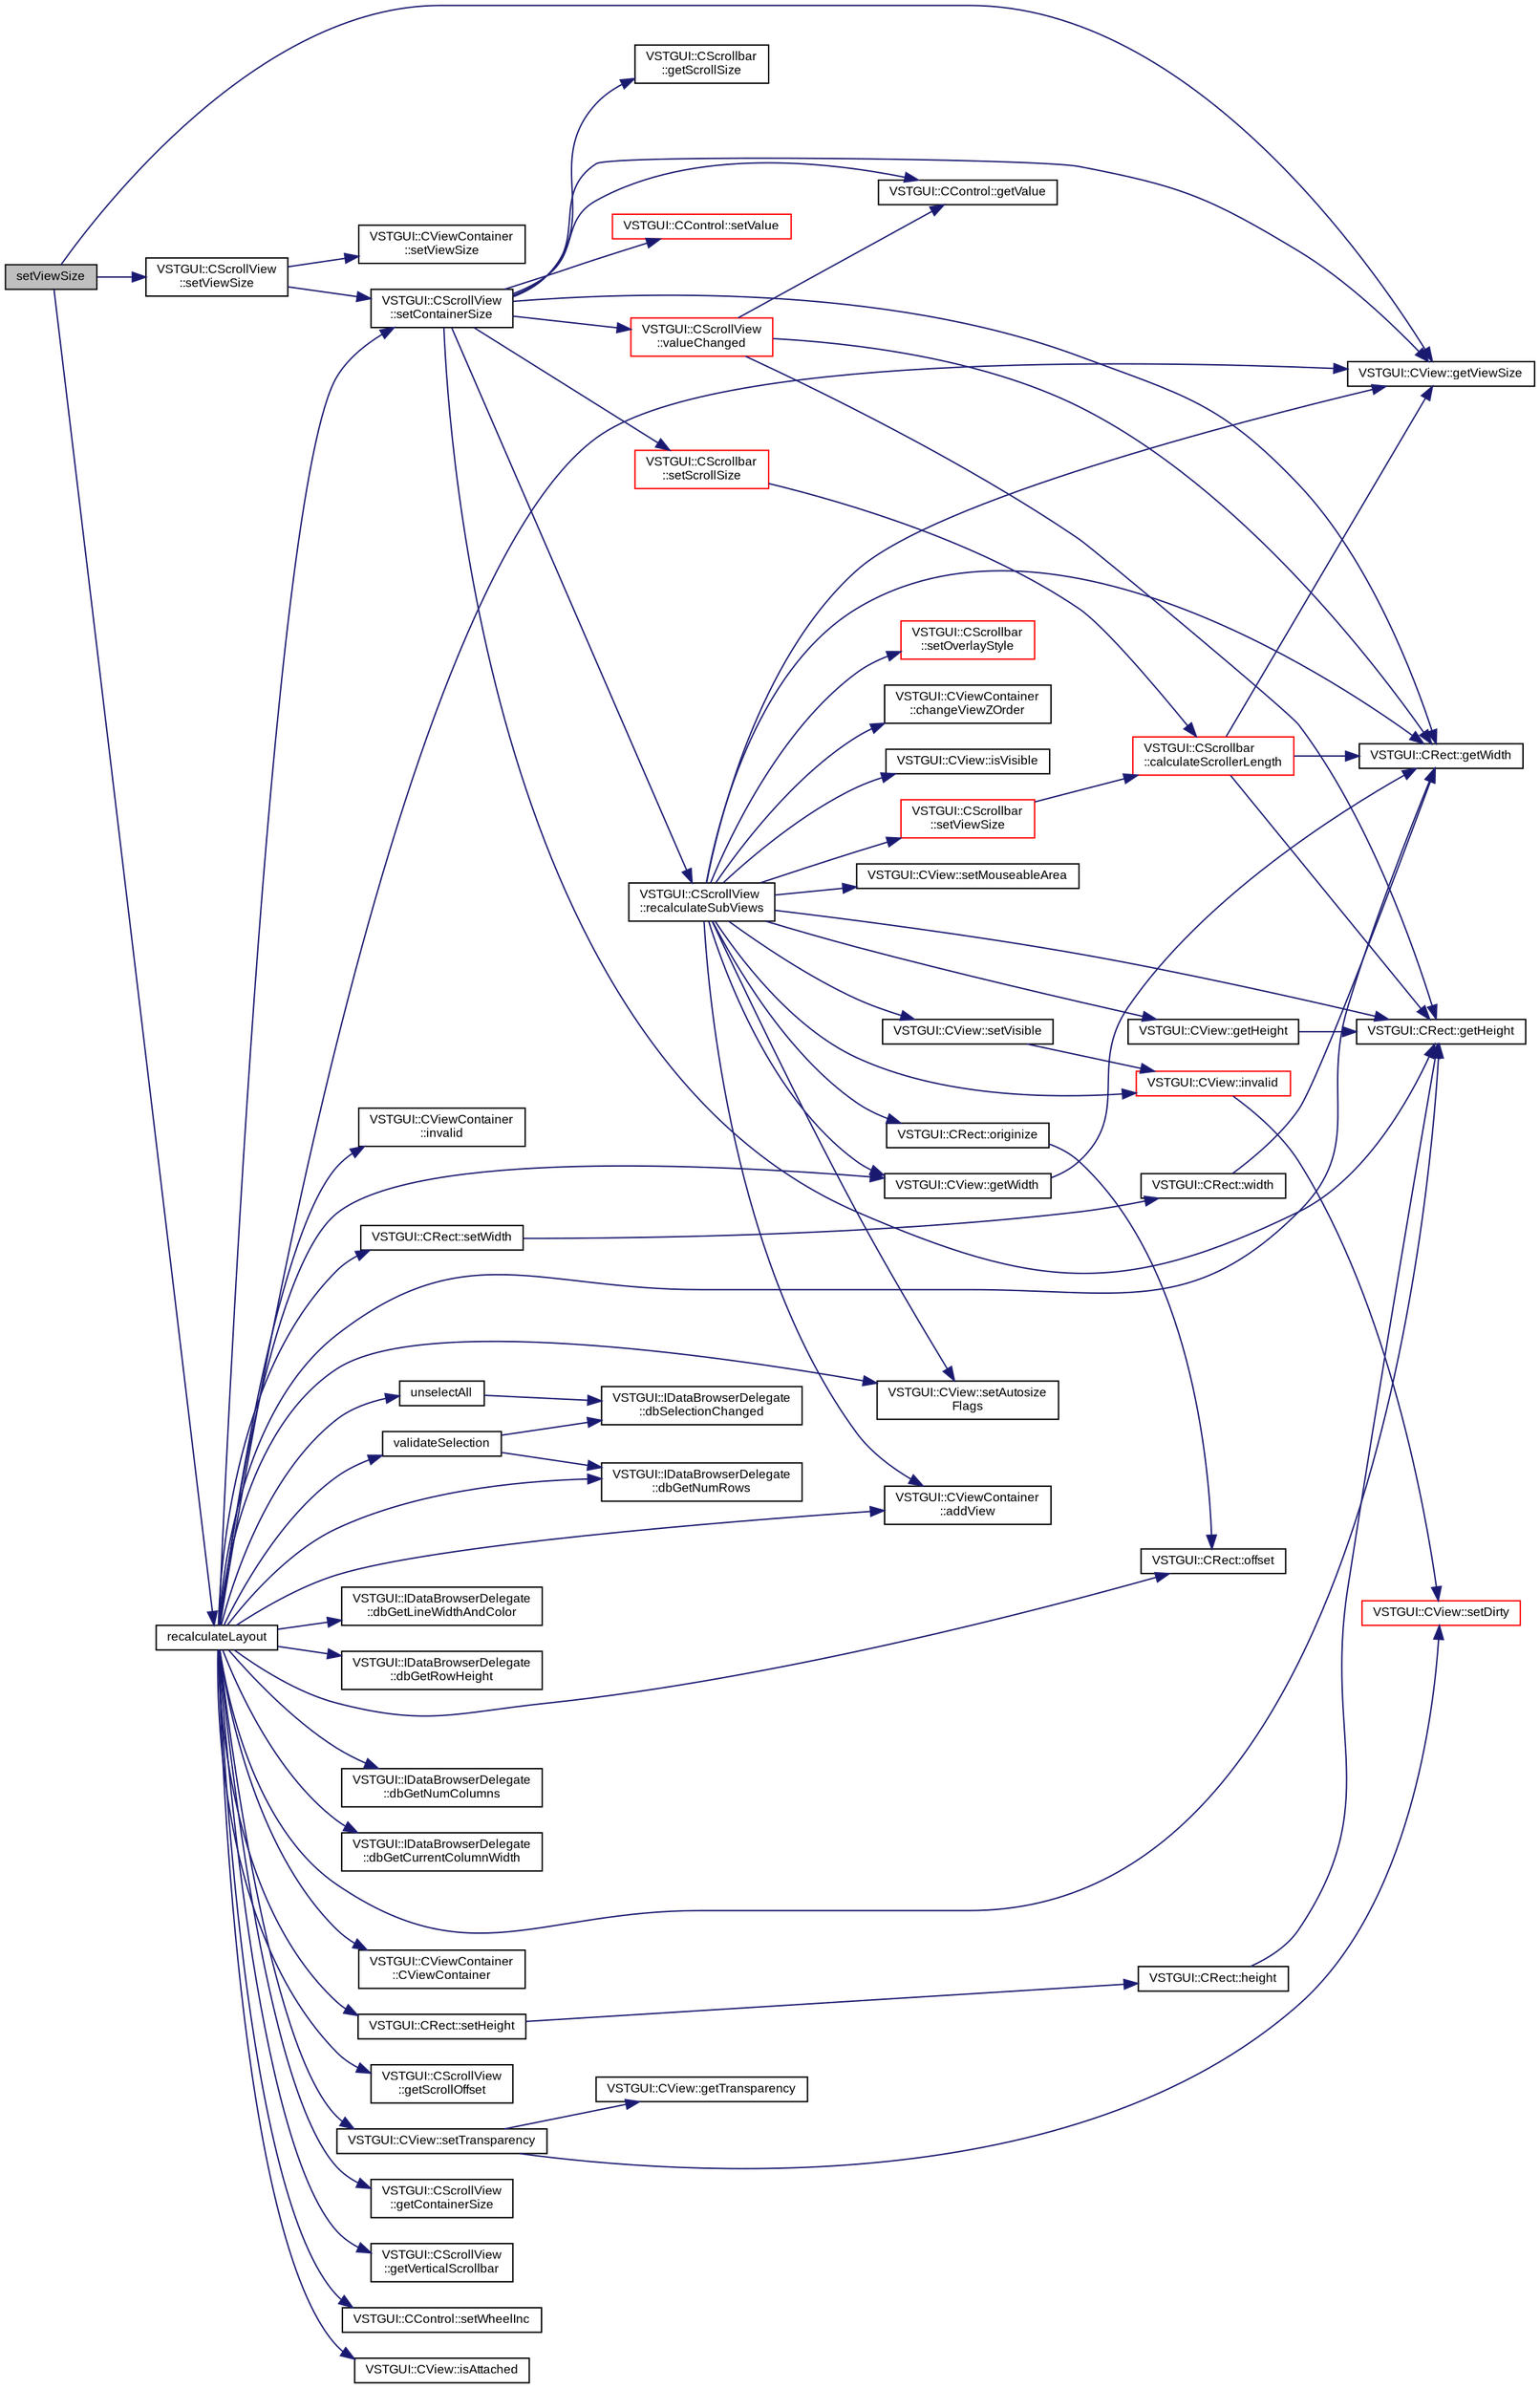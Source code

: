 digraph "setViewSize"
{
  bgcolor="transparent";
  edge [fontname="Arial",fontsize="9",labelfontname="Arial",labelfontsize="9"];
  node [fontname="Arial",fontsize="9",shape=record];
  rankdir="LR";
  Node1 [label="setViewSize",height=0.2,width=0.4,color="black", fillcolor="grey75", style="filled" fontcolor="black"];
  Node1 -> Node2 [color="midnightblue",fontsize="9",style="solid",fontname="Arial"];
  Node2 [label="VSTGUI::CView::getViewSize",height=0.2,width=0.4,color="black",URL="$class_v_s_t_g_u_i_1_1_c_view.html#a7b14fb07c53ccfa07dc91900f4fe01f1",tooltip="read only access to view size "];
  Node1 -> Node3 [color="midnightblue",fontsize="9",style="solid",fontname="Arial"];
  Node3 [label="VSTGUI::CScrollView\l::setViewSize",height=0.2,width=0.4,color="black",URL="$class_v_s_t_g_u_i_1_1_c_scroll_view.html#ada1ffb857aa147620f2d01522b37569d",tooltip="set views size "];
  Node3 -> Node4 [color="midnightblue",fontsize="9",style="solid",fontname="Arial"];
  Node4 [label="VSTGUI::CViewContainer\l::setViewSize",height=0.2,width=0.4,color="black",URL="$class_v_s_t_g_u_i_1_1_c_view_container.html#aa1e0c964c376f3db586701d54fcf58ec",tooltip="set views size "];
  Node3 -> Node5 [color="midnightblue",fontsize="9",style="solid",fontname="Arial"];
  Node5 [label="VSTGUI::CScrollView\l::setContainerSize",height=0.2,width=0.4,color="black",URL="$class_v_s_t_g_u_i_1_1_c_scroll_view.html#a76a87a4f5faa6bd93a3503c31225d654",tooltip="set the virtual size of this container "];
  Node5 -> Node6 [color="midnightblue",fontsize="9",style="solid",fontname="Arial"];
  Node6 [label="VSTGUI::CScrollView\l::recalculateSubViews",height=0.2,width=0.4,color="black",URL="$class_v_s_t_g_u_i_1_1_c_scroll_view.html#a0c6d1dd9bc1cbe653d7eacaf4362e06e"];
  Node6 -> Node2 [color="midnightblue",fontsize="9",style="solid",fontname="Arial"];
  Node6 -> Node7 [color="midnightblue",fontsize="9",style="solid",fontname="Arial"];
  Node7 [label="VSTGUI::CView::getWidth",height=0.2,width=0.4,color="black",URL="$class_v_s_t_g_u_i_1_1_c_view.html#a8b4fe88292b8e95807a9b07a26cd1cb1",tooltip="get the width of the view "];
  Node7 -> Node8 [color="midnightblue",fontsize="9",style="solid",fontname="Arial"];
  Node8 [label="VSTGUI::CRect::getWidth",height=0.2,width=0.4,color="black",URL="$struct_v_s_t_g_u_i_1_1_c_rect.html#a8b4fe88292b8e95807a9b07a26cd1cb1"];
  Node6 -> Node9 [color="midnightblue",fontsize="9",style="solid",fontname="Arial"];
  Node9 [label="VSTGUI::CView::getHeight",height=0.2,width=0.4,color="black",URL="$class_v_s_t_g_u_i_1_1_c_view.html#a1f4be3a475a8fb7d8defa4621c01558d",tooltip="get the height of the view "];
  Node9 -> Node10 [color="midnightblue",fontsize="9",style="solid",fontname="Arial"];
  Node10 [label="VSTGUI::CRect::getHeight",height=0.2,width=0.4,color="black",URL="$struct_v_s_t_g_u_i_1_1_c_rect.html#a1f4be3a475a8fb7d8defa4621c01558d"];
  Node6 -> Node10 [color="midnightblue",fontsize="9",style="solid",fontname="Arial"];
  Node6 -> Node8 [color="midnightblue",fontsize="9",style="solid",fontname="Arial"];
  Node6 -> Node11 [color="midnightblue",fontsize="9",style="solid",fontname="Arial"];
  Node11 [label="VSTGUI::CRect::originize",height=0.2,width=0.4,color="black",URL="$struct_v_s_t_g_u_i_1_1_c_rect.html#abc39ea75c12e9e3d19ff0d5a99bcc432"];
  Node11 -> Node12 [color="midnightblue",fontsize="9",style="solid",fontname="Arial"];
  Node12 [label="VSTGUI::CRect::offset",height=0.2,width=0.4,color="black",URL="$struct_v_s_t_g_u_i_1_1_c_rect.html#a3b15bdeea464922589dfe91b21d991ce"];
  Node6 -> Node13 [color="midnightblue",fontsize="9",style="solid",fontname="Arial"];
  Node13 [label="VSTGUI::CView::isVisible",height=0.2,width=0.4,color="black",URL="$class_v_s_t_g_u_i_1_1_c_view.html#a08422ee75ab02691943c1ca87e2bc563",tooltip="get visibility state "];
  Node6 -> Node14 [color="midnightblue",fontsize="9",style="solid",fontname="Arial"];
  Node14 [label="VSTGUI::CView::invalid",height=0.2,width=0.4,color="red",URL="$class_v_s_t_g_u_i_1_1_c_view.html#a51647a4891b4a9cbaf8595171c5ad3fc",tooltip="mark whole view as invalid "];
  Node14 -> Node15 [color="midnightblue",fontsize="9",style="solid",fontname="Arial"];
  Node15 [label="VSTGUI::CView::setDirty",height=0.2,width=0.4,color="red",URL="$class_v_s_t_g_u_i_1_1_c_view.html#a0f19a61606a7f547b62102310063ea76",tooltip="set the view to dirty so that it is redrawn in the next idle. Thread Safe ! "];
  Node6 -> Node16 [color="midnightblue",fontsize="9",style="solid",fontname="Arial"];
  Node16 [label="VSTGUI::CScrollbar\l::setViewSize",height=0.2,width=0.4,color="red",URL="$class_v_s_t_g_u_i_1_1_c_scrollbar.html#a943751763fe1c3e3a6a6da8e0f6c4daf",tooltip="set views size "];
  Node16 -> Node17 [color="midnightblue",fontsize="9",style="solid",fontname="Arial"];
  Node17 [label="VSTGUI::CScrollbar\l::calculateScrollerLength",height=0.2,width=0.4,color="red",URL="$class_v_s_t_g_u_i_1_1_c_scrollbar.html#acc72c9f8d30e67d0c13c7a16a2aff207"];
  Node17 -> Node8 [color="midnightblue",fontsize="9",style="solid",fontname="Arial"];
  Node17 -> Node2 [color="midnightblue",fontsize="9",style="solid",fontname="Arial"];
  Node17 -> Node10 [color="midnightblue",fontsize="9",style="solid",fontname="Arial"];
  Node6 -> Node18 [color="midnightblue",fontsize="9",style="solid",fontname="Arial"];
  Node18 [label="VSTGUI::CView::setMouseableArea",height=0.2,width=0.4,color="black",URL="$class_v_s_t_g_u_i_1_1_c_view.html#aaf7594f7b73a027e5895469cbce92103",tooltip="set the area in which the view reacts to the mouse "];
  Node6 -> Node19 [color="midnightblue",fontsize="9",style="solid",fontname="Arial"];
  Node19 [label="VSTGUI::CView::setVisible",height=0.2,width=0.4,color="black",URL="$class_v_s_t_g_u_i_1_1_c_view.html#ae7b11de49c83518bc4e91feb6c2e9b9f",tooltip="set visibility state "];
  Node19 -> Node14 [color="midnightblue",fontsize="9",style="solid",fontname="Arial"];
  Node6 -> Node20 [color="midnightblue",fontsize="9",style="solid",fontname="Arial"];
  Node20 [label="VSTGUI::CView::setAutosize\lFlags",height=0.2,width=0.4,color="black",URL="$class_v_s_t_g_u_i_1_1_c_view.html#a8b132bc89c5168ff1601ac77aad7afbb",tooltip="set autosize flags "];
  Node6 -> Node21 [color="midnightblue",fontsize="9",style="solid",fontname="Arial"];
  Node21 [label="VSTGUI::CViewContainer\l::addView",height=0.2,width=0.4,color="black",URL="$class_v_s_t_g_u_i_1_1_c_view_container.html#aa3f0bcc0a5ac5c2a62405f6899dda689",tooltip="add a child view "];
  Node6 -> Node22 [color="midnightblue",fontsize="9",style="solid",fontname="Arial"];
  Node22 [label="VSTGUI::CScrollbar\l::setOverlayStyle",height=0.2,width=0.4,color="red",URL="$class_v_s_t_g_u_i_1_1_c_scrollbar.html#ab3bf743a97ae2693a2d4856d9ffe419c"];
  Node6 -> Node23 [color="midnightblue",fontsize="9",style="solid",fontname="Arial"];
  Node23 [label="VSTGUI::CViewContainer\l::changeViewZOrder",height=0.2,width=0.4,color="black",URL="$class_v_s_t_g_u_i_1_1_c_view_container.html#a060498c49d418ecdbad7c6382d673754",tooltip="change view z order position "];
  Node5 -> Node24 [color="midnightblue",fontsize="9",style="solid",fontname="Arial"];
  Node24 [label="VSTGUI::CScrollbar\l::getScrollSize",height=0.2,width=0.4,color="black",URL="$class_v_s_t_g_u_i_1_1_c_scrollbar.html#a326ba350de9fffcbc3d9d8f47fe5cedd"];
  Node5 -> Node25 [color="midnightblue",fontsize="9",style="solid",fontname="Arial"];
  Node25 [label="VSTGUI::CControl::getValue",height=0.2,width=0.4,color="black",URL="$class_v_s_t_g_u_i_1_1_c_control.html#a0cecc937d7e222b7e3d8fac5294aa38f"];
  Node5 -> Node26 [color="midnightblue",fontsize="9",style="solid",fontname="Arial"];
  Node26 [label="VSTGUI::CScrollbar\l::setScrollSize",height=0.2,width=0.4,color="red",URL="$class_v_s_t_g_u_i_1_1_c_scrollbar.html#a0c7d0965f74fbf027d40ed0e787e2f40"];
  Node26 -> Node17 [color="midnightblue",fontsize="9",style="solid",fontname="Arial"];
  Node5 -> Node10 [color="midnightblue",fontsize="9",style="solid",fontname="Arial"];
  Node5 -> Node2 [color="midnightblue",fontsize="9",style="solid",fontname="Arial"];
  Node5 -> Node27 [color="midnightblue",fontsize="9",style="solid",fontname="Arial"];
  Node27 [label="VSTGUI::CControl::setValue",height=0.2,width=0.4,color="red",URL="$class_v_s_t_g_u_i_1_1_c_control.html#a06bf62da9ba043bcf1b4c26bb2bf357b"];
  Node5 -> Node28 [color="midnightblue",fontsize="9",style="solid",fontname="Arial"];
  Node28 [label="VSTGUI::CScrollView\l::valueChanged",height=0.2,width=0.4,color="red",URL="$class_v_s_t_g_u_i_1_1_c_scroll_view.html#a9e11979012090b0ff41c3f59aef6023d"];
  Node28 -> Node25 [color="midnightblue",fontsize="9",style="solid",fontname="Arial"];
  Node28 -> Node8 [color="midnightblue",fontsize="9",style="solid",fontname="Arial"];
  Node28 -> Node10 [color="midnightblue",fontsize="9",style="solid",fontname="Arial"];
  Node5 -> Node8 [color="midnightblue",fontsize="9",style="solid",fontname="Arial"];
  Node1 -> Node29 [color="midnightblue",fontsize="9",style="solid",fontname="Arial"];
  Node29 [label="recalculateLayout",height=0.2,width=0.4,color="black",URL="$class_v_s_t_g_u_i_1_1_c_data_browser.html#adf67dfd47fb9d3c6051cd43cc8542cba",tooltip="trigger recalculation, call if numRows or numColumns changed "];
  Node29 -> Node30 [color="midnightblue",fontsize="9",style="solid",fontname="Arial"];
  Node30 [label="VSTGUI::IDataBrowserDelegate\l::dbGetLineWidthAndColor",height=0.2,width=0.4,color="black",URL="$class_v_s_t_g_u_i_1_1_i_data_browser_delegate.html#a7b36a55bd733ed49b370c6d6e2057111",tooltip="return the line width and color "];
  Node29 -> Node31 [color="midnightblue",fontsize="9",style="solid",fontname="Arial"];
  Node31 [label="VSTGUI::IDataBrowserDelegate\l::dbGetRowHeight",height=0.2,width=0.4,color="black",URL="$class_v_s_t_g_u_i_1_1_i_data_browser_delegate.html#a302018b7876e6b43d7dc7602e78e3574",tooltip="return height of one row "];
  Node29 -> Node32 [color="midnightblue",fontsize="9",style="solid",fontname="Arial"];
  Node32 [label="VSTGUI::IDataBrowserDelegate\l::dbGetNumRows",height=0.2,width=0.4,color="black",URL="$class_v_s_t_g_u_i_1_1_i_data_browser_delegate.html#a7a995c1bb7ecebecbd53378b7d32130e",tooltip="return number of rows for CDataBrowser browser "];
  Node29 -> Node33 [color="midnightblue",fontsize="9",style="solid",fontname="Arial"];
  Node33 [label="VSTGUI::IDataBrowserDelegate\l::dbGetNumColumns",height=0.2,width=0.4,color="black",URL="$class_v_s_t_g_u_i_1_1_i_data_browser_delegate.html#adb1298007dc75c87ce369fe46687afa7",tooltip="return number of columns for CDataBrowser browser "];
  Node29 -> Node34 [color="midnightblue",fontsize="9",style="solid",fontname="Arial"];
  Node34 [label="VSTGUI::IDataBrowserDelegate\l::dbGetCurrentColumnWidth",height=0.2,width=0.4,color="black",URL="$class_v_s_t_g_u_i_1_1_i_data_browser_delegate.html#a1b8544e2a333509ebea48e20452e0ec0",tooltip="return current width of index column "];
  Node29 -> Node12 [color="midnightblue",fontsize="9",style="solid",fontname="Arial"];
  Node29 -> Node8 [color="midnightblue",fontsize="9",style="solid",fontname="Arial"];
  Node29 -> Node7 [color="midnightblue",fontsize="9",style="solid",fontname="Arial"];
  Node29 -> Node35 [color="midnightblue",fontsize="9",style="solid",fontname="Arial"];
  Node35 [label="VSTGUI::CRect::setWidth",height=0.2,width=0.4,color="black",URL="$struct_v_s_t_g_u_i_1_1_c_rect.html#a7e69f8e49a406917215c3260790d4698"];
  Node35 -> Node36 [color="midnightblue",fontsize="9",style="solid",fontname="Arial"];
  Node36 [label="VSTGUI::CRect::width",height=0.2,width=0.4,color="black",URL="$struct_v_s_t_g_u_i_1_1_c_rect.html#aac17e64c594f7da1f088efeb1e53f114"];
  Node36 -> Node8 [color="midnightblue",fontsize="9",style="solid",fontname="Arial"];
  Node29 -> Node2 [color="midnightblue",fontsize="9",style="solid",fontname="Arial"];
  Node29 -> Node37 [color="midnightblue",fontsize="9",style="solid",fontname="Arial"];
  Node37 [label="VSTGUI::CViewContainer\l::CViewContainer",height=0.2,width=0.4,color="black",URL="$class_v_s_t_g_u_i_1_1_c_view_container.html#a6a955866d26fe7b3f6a64178a2ae73ce"];
  Node29 -> Node20 [color="midnightblue",fontsize="9",style="solid",fontname="Arial"];
  Node29 -> Node38 [color="midnightblue",fontsize="9",style="solid",fontname="Arial"];
  Node38 [label="VSTGUI::CView::setTransparency",height=0.2,width=0.4,color="black",URL="$class_v_s_t_g_u_i_1_1_c_view.html#aa5d991b079a9b01c1fbd08f47a730a00",tooltip="set views transparent state "];
  Node38 -> Node39 [color="midnightblue",fontsize="9",style="solid",fontname="Arial"];
  Node39 [label="VSTGUI::CView::getTransparency",height=0.2,width=0.4,color="black",URL="$class_v_s_t_g_u_i_1_1_c_view.html#a98aa4626fd326017c96073613d0911c0",tooltip="get views transparent state "];
  Node38 -> Node15 [color="midnightblue",fontsize="9",style="solid",fontname="Arial"];
  Node29 -> Node21 [color="midnightblue",fontsize="9",style="solid",fontname="Arial"];
  Node29 -> Node40 [color="midnightblue",fontsize="9",style="solid",fontname="Arial"];
  Node40 [label="VSTGUI::CScrollView\l::getScrollOffset",height=0.2,width=0.4,color="black",URL="$class_v_s_t_g_u_i_1_1_c_scroll_view.html#acdcc99a2b97cc5c26db37b5ff218dc1b",tooltip="get scroll offset "];
  Node29 -> Node5 [color="midnightblue",fontsize="9",style="solid",fontname="Arial"];
  Node29 -> Node10 [color="midnightblue",fontsize="9",style="solid",fontname="Arial"];
  Node29 -> Node41 [color="midnightblue",fontsize="9",style="solid",fontname="Arial"];
  Node41 [label="VSTGUI::CRect::setHeight",height=0.2,width=0.4,color="black",URL="$struct_v_s_t_g_u_i_1_1_c_rect.html#a5067e7f1239cf80b5488792ecf3ac098"];
  Node41 -> Node42 [color="midnightblue",fontsize="9",style="solid",fontname="Arial"];
  Node42 [label="VSTGUI::CRect::height",height=0.2,width=0.4,color="black",URL="$struct_v_s_t_g_u_i_1_1_c_rect.html#a5ca7ffa8316b6835e331dfd01534ed32"];
  Node42 -> Node10 [color="midnightblue",fontsize="9",style="solid",fontname="Arial"];
  Node29 -> Node43 [color="midnightblue",fontsize="9",style="solid",fontname="Arial"];
  Node43 [label="VSTGUI::CScrollView\l::getContainerSize",height=0.2,width=0.4,color="black",URL="$class_v_s_t_g_u_i_1_1_c_scroll_view.html#a23b37f872e6b2973342f3d7e451a6503"];
  Node29 -> Node44 [color="midnightblue",fontsize="9",style="solid",fontname="Arial"];
  Node44 [label="VSTGUI::CScrollView\l::getVerticalScrollbar",height=0.2,width=0.4,color="black",URL="$class_v_s_t_g_u_i_1_1_c_scroll_view.html#a8e1563df2e452f0d9e9e0c8950a6922e",tooltip="get the vertical scrollbar "];
  Node29 -> Node45 [color="midnightblue",fontsize="9",style="solid",fontname="Arial"];
  Node45 [label="VSTGUI::CControl::setWheelInc",height=0.2,width=0.4,color="black",URL="$class_v_s_t_g_u_i_1_1_c_control.html#a044bb304fd78b153c046079e8ce5669e"];
  Node29 -> Node46 [color="midnightblue",fontsize="9",style="solid",fontname="Arial"];
  Node46 [label="VSTGUI::CView::isAttached",height=0.2,width=0.4,color="black",URL="$class_v_s_t_g_u_i_1_1_c_view.html#a1b7f04ee36bdaecd09a2625370dc90d8",tooltip="is view attached to a parentView "];
  Node29 -> Node47 [color="midnightblue",fontsize="9",style="solid",fontname="Arial"];
  Node47 [label="VSTGUI::CViewContainer\l::invalid",height=0.2,width=0.4,color="black",URL="$class_v_s_t_g_u_i_1_1_c_view_container.html#a51647a4891b4a9cbaf8595171c5ad3fc",tooltip="mark whole view as invalid "];
  Node29 -> Node48 [color="midnightblue",fontsize="9",style="solid",fontname="Arial"];
  Node48 [label="validateSelection",height=0.2,width=0.4,color="black",URL="$class_v_s_t_g_u_i_1_1_c_data_browser.html#a95a2ffde3fd65da2332565015cdab941"];
  Node48 -> Node32 [color="midnightblue",fontsize="9",style="solid",fontname="Arial"];
  Node48 -> Node49 [color="midnightblue",fontsize="9",style="solid",fontname="Arial"];
  Node49 [label="VSTGUI::IDataBrowserDelegate\l::dbSelectionChanged",height=0.2,width=0.4,color="black",URL="$class_v_s_t_g_u_i_1_1_i_data_browser_delegate.html#a0b8554afada5a0eab8d74eefb8935436"];
  Node29 -> Node50 [color="midnightblue",fontsize="9",style="solid",fontname="Arial"];
  Node50 [label="unselectAll",height=0.2,width=0.4,color="black",URL="$class_v_s_t_g_u_i_1_1_c_data_browser.html#ad204f9856847ba3780165acbe388a155",tooltip="empty selection "];
  Node50 -> Node49 [color="midnightblue",fontsize="9",style="solid",fontname="Arial"];
}
